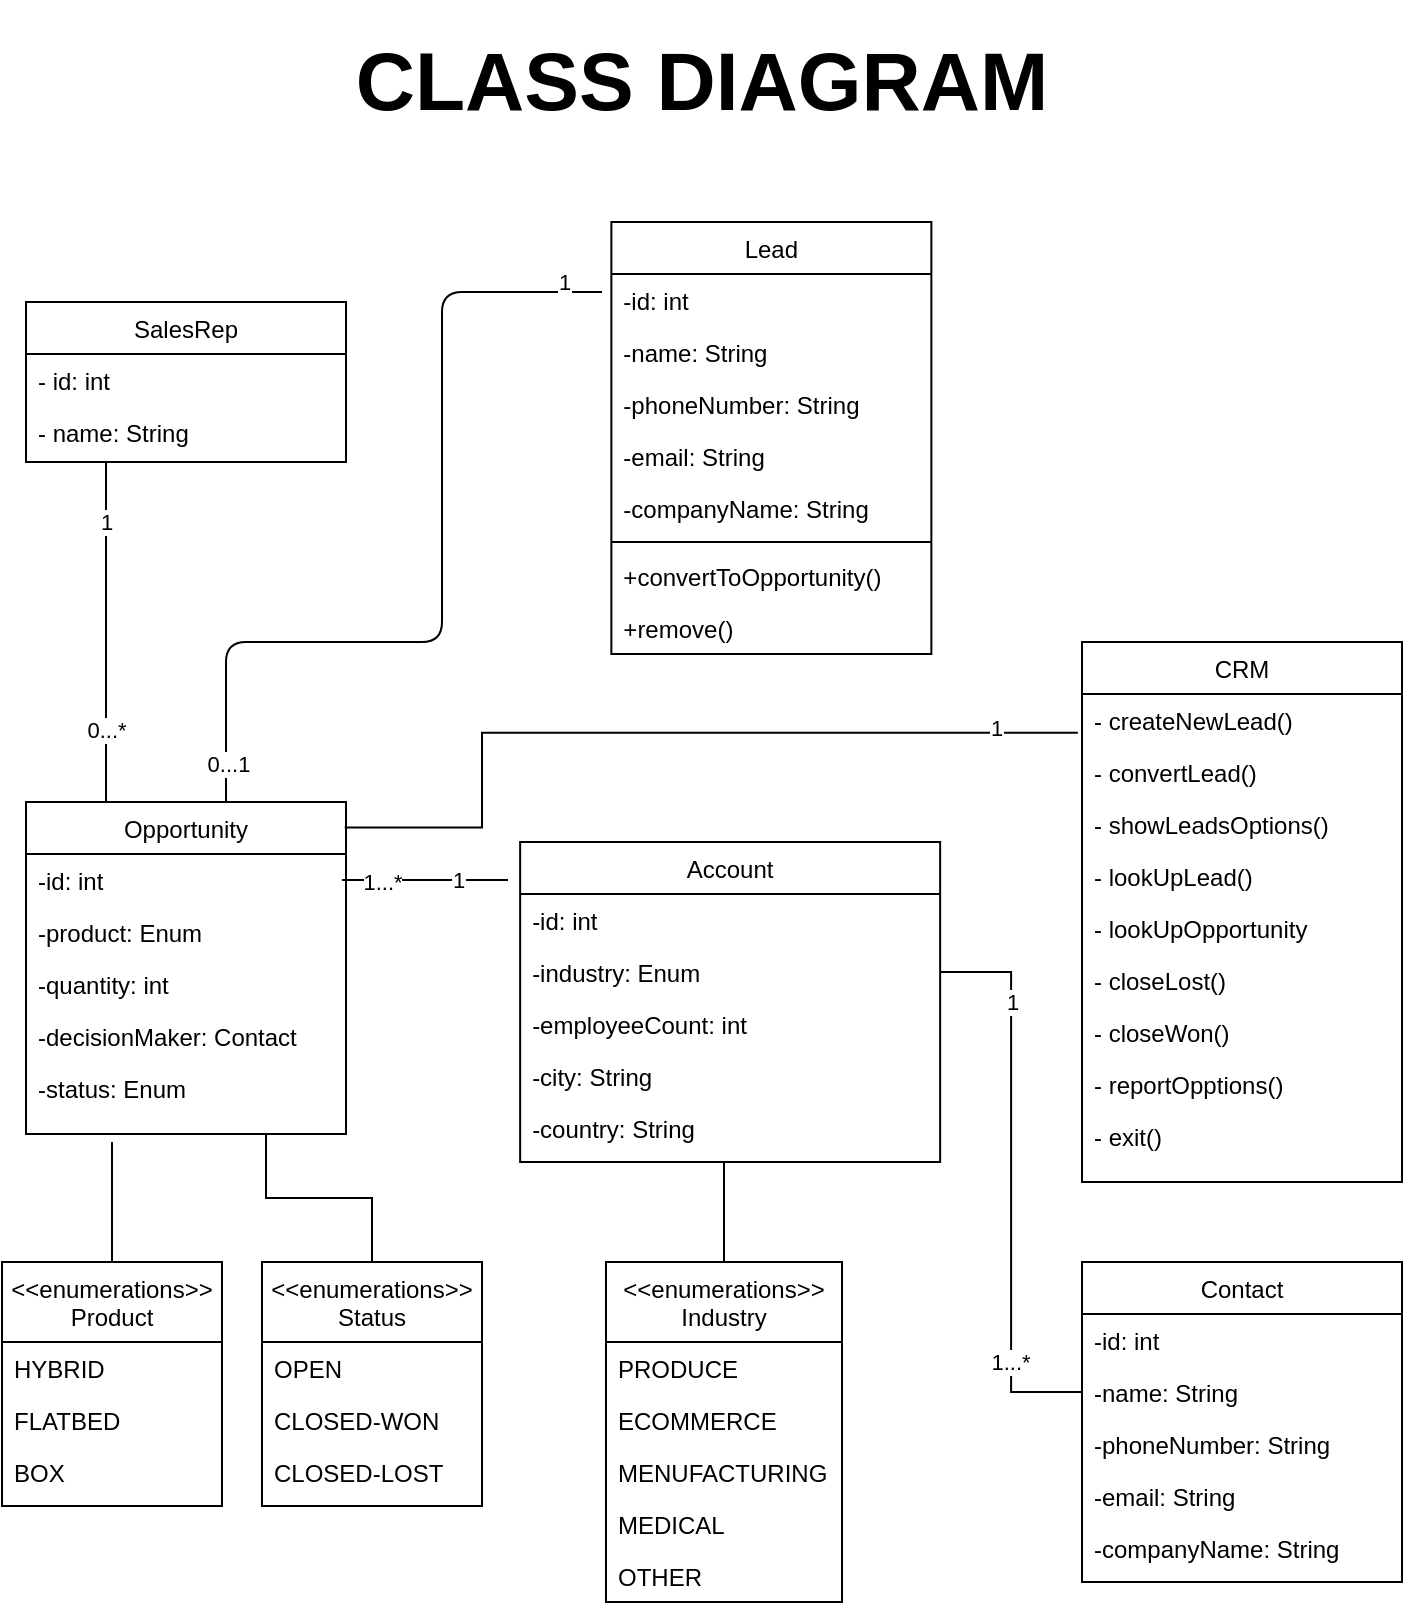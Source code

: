<mxfile version="14.1.8" type="device"><diagram id="qL7Orlwf2a_cwH6NgizI" name="Page-1"><mxGraphModel dx="1551" dy="1151" grid="1" gridSize="10" guides="1" tooltips="1" connect="1" arrows="1" fold="1" page="1" pageScale="1" pageWidth="827" pageHeight="1169" math="0" shadow="0"><root><mxCell id="0"/><mxCell id="1" parent="0"/><mxCell id="x9WejHHwGNEJSGA9zT2S-1" value="Lead" style="swimlane;fontStyle=0;align=center;verticalAlign=top;childLayout=stackLayout;horizontal=1;startSize=26;horizontalStack=0;resizeParent=1;resizeLast=0;collapsible=1;marginBottom=0;rounded=0;shadow=0;strokeWidth=1;" parent="1" vertex="1"><mxGeometry x="368.68" y="130" width="160" height="216" as="geometry"><mxRectangle x="550" y="140" width="160" height="26" as="alternateBounds"/></mxGeometry></mxCell><mxCell id="x9WejHHwGNEJSGA9zT2S-2" value="-id: int" style="text;align=left;verticalAlign=top;spacingLeft=4;spacingRight=4;overflow=hidden;rotatable=0;points=[[0,0.5],[1,0.5]];portConstraint=eastwest;" parent="x9WejHHwGNEJSGA9zT2S-1" vertex="1"><mxGeometry y="26" width="160" height="26" as="geometry"/></mxCell><mxCell id="x9WejHHwGNEJSGA9zT2S-3" value="-name: String" style="text;align=left;verticalAlign=top;spacingLeft=4;spacingRight=4;overflow=hidden;rotatable=0;points=[[0,0.5],[1,0.5]];portConstraint=eastwest;" parent="x9WejHHwGNEJSGA9zT2S-1" vertex="1"><mxGeometry y="52" width="160" height="26" as="geometry"/></mxCell><mxCell id="x9WejHHwGNEJSGA9zT2S-4" value="-phoneNumber: String" style="text;align=left;verticalAlign=top;spacingLeft=4;spacingRight=4;overflow=hidden;rotatable=0;points=[[0,0.5],[1,0.5]];portConstraint=eastwest;rounded=0;shadow=0;html=0;" parent="x9WejHHwGNEJSGA9zT2S-1" vertex="1"><mxGeometry y="78" width="160" height="26" as="geometry"/></mxCell><mxCell id="x9WejHHwGNEJSGA9zT2S-5" value="-email: String" style="text;align=left;verticalAlign=top;spacingLeft=4;spacingRight=4;overflow=hidden;rotatable=0;points=[[0,0.5],[1,0.5]];portConstraint=eastwest;rounded=0;shadow=0;html=0;" parent="x9WejHHwGNEJSGA9zT2S-1" vertex="1"><mxGeometry y="104" width="160" height="26" as="geometry"/></mxCell><mxCell id="x9WejHHwGNEJSGA9zT2S-6" value="-companyName: String" style="text;align=left;verticalAlign=top;spacingLeft=4;spacingRight=4;overflow=hidden;rotatable=0;points=[[0,0.5],[1,0.5]];portConstraint=eastwest;rounded=0;shadow=0;html=0;" parent="x9WejHHwGNEJSGA9zT2S-1" vertex="1"><mxGeometry y="130" width="160" height="26" as="geometry"/></mxCell><mxCell id="x9WejHHwGNEJSGA9zT2S-7" value="" style="line;html=1;strokeWidth=1;align=left;verticalAlign=middle;spacingTop=-1;spacingLeft=3;spacingRight=3;rotatable=0;labelPosition=right;points=[];portConstraint=eastwest;" parent="x9WejHHwGNEJSGA9zT2S-1" vertex="1"><mxGeometry y="156" width="160" height="8" as="geometry"/></mxCell><mxCell id="x9WejHHwGNEJSGA9zT2S-8" value="+convertToOpportunity()" style="text;align=left;verticalAlign=top;spacingLeft=4;spacingRight=4;overflow=hidden;rotatable=0;points=[[0,0.5],[1,0.5]];portConstraint=eastwest;" parent="x9WejHHwGNEJSGA9zT2S-1" vertex="1"><mxGeometry y="164" width="160" height="26" as="geometry"/></mxCell><mxCell id="x9WejHHwGNEJSGA9zT2S-9" value="+remove()" style="text;align=left;verticalAlign=top;spacingLeft=4;spacingRight=4;overflow=hidden;rotatable=0;points=[[0,0.5],[1,0.5]];portConstraint=eastwest;" parent="x9WejHHwGNEJSGA9zT2S-1" vertex="1"><mxGeometry y="190" width="160" height="26" as="geometry"/></mxCell><mxCell id="x9WejHHwGNEJSGA9zT2S-10" value="Account" style="swimlane;fontStyle=0;align=center;verticalAlign=top;childLayout=stackLayout;horizontal=1;startSize=26;horizontalStack=0;resizeParent=1;resizeLast=0;collapsible=1;marginBottom=0;rounded=0;shadow=0;strokeWidth=1;" parent="1" vertex="1"><mxGeometry x="323.07" y="440" width="210" height="160" as="geometry"><mxRectangle x="550" y="140" width="160" height="26" as="alternateBounds"/></mxGeometry></mxCell><mxCell id="x9WejHHwGNEJSGA9zT2S-11" value="-id: int" style="text;align=left;verticalAlign=top;spacingLeft=4;spacingRight=4;overflow=hidden;rotatable=0;points=[[0,0.5],[1,0.5]];portConstraint=eastwest;" parent="x9WejHHwGNEJSGA9zT2S-10" vertex="1"><mxGeometry y="26" width="210" height="26" as="geometry"/></mxCell><mxCell id="x9WejHHwGNEJSGA9zT2S-12" value="-industry: Enum" style="text;align=left;verticalAlign=top;spacingLeft=4;spacingRight=4;overflow=hidden;rotatable=0;points=[[0,0.5],[1,0.5]];portConstraint=eastwest;rounded=0;shadow=0;html=0;" parent="x9WejHHwGNEJSGA9zT2S-10" vertex="1"><mxGeometry y="52" width="210" height="26" as="geometry"/></mxCell><mxCell id="x9WejHHwGNEJSGA9zT2S-13" value="-employeeCount: int" style="text;align=left;verticalAlign=top;spacingLeft=4;spacingRight=4;overflow=hidden;rotatable=0;points=[[0,0.5],[1,0.5]];portConstraint=eastwest;rounded=0;shadow=0;html=0;" parent="x9WejHHwGNEJSGA9zT2S-10" vertex="1"><mxGeometry y="78" width="210" height="26" as="geometry"/></mxCell><mxCell id="x9WejHHwGNEJSGA9zT2S-14" value="-city: String" style="text;align=left;verticalAlign=top;spacingLeft=4;spacingRight=4;overflow=hidden;rotatable=0;points=[[0,0.5],[1,0.5]];portConstraint=eastwest;rounded=0;shadow=0;html=0;" parent="x9WejHHwGNEJSGA9zT2S-10" vertex="1"><mxGeometry y="104" width="210" height="26" as="geometry"/></mxCell><mxCell id="x9WejHHwGNEJSGA9zT2S-15" value="-country: String" style="text;align=left;verticalAlign=top;spacingLeft=4;spacingRight=4;overflow=hidden;rotatable=0;points=[[0,0.5],[1,0.5]];portConstraint=eastwest;rounded=0;shadow=0;html=0;" parent="x9WejHHwGNEJSGA9zT2S-10" vertex="1"><mxGeometry y="130" width="210" height="26" as="geometry"/></mxCell><mxCell id="x9WejHHwGNEJSGA9zT2S-19" style="edgeStyle=orthogonalEdgeStyle;rounded=0;orthogonalLoop=1;jettySize=auto;html=1;exitX=0.25;exitY=0;exitDx=0;exitDy=0;entryX=0.25;entryY=1;entryDx=0;entryDy=0;endArrow=none;endFill=0;" parent="1" source="x9WejHHwGNEJSGA9zT2S-22" target="x9WejHHwGNEJSGA9zT2S-57" edge="1"><mxGeometry relative="1" as="geometry"/></mxCell><mxCell id="x9WejHHwGNEJSGA9zT2S-20" value="1" style="edgeLabel;html=1;align=center;verticalAlign=middle;resizable=0;points=[];" parent="x9WejHHwGNEJSGA9zT2S-19" vertex="1" connectable="0"><mxGeometry x="0.789" y="-3" relative="1" as="geometry"><mxPoint x="-3" y="12" as="offset"/></mxGeometry></mxCell><mxCell id="x9WejHHwGNEJSGA9zT2S-21" value="0...*" style="edgeLabel;html=1;align=center;verticalAlign=middle;resizable=0;points=[];" parent="x9WejHHwGNEJSGA9zT2S-19" vertex="1" connectable="0"><mxGeometry x="-0.737" y="-1" relative="1" as="geometry"><mxPoint x="-1" y="-14" as="offset"/></mxGeometry></mxCell><mxCell id="x9WejHHwGNEJSGA9zT2S-22" value="Opportunity" style="swimlane;fontStyle=0;align=center;verticalAlign=top;childLayout=stackLayout;horizontal=1;startSize=26;horizontalStack=0;resizeParent=1;resizeLast=0;collapsible=1;marginBottom=0;rounded=0;shadow=0;strokeWidth=1;" parent="1" vertex="1"><mxGeometry x="76" y="420" width="160" height="166" as="geometry"><mxRectangle x="550" y="140" width="160" height="26" as="alternateBounds"/></mxGeometry></mxCell><mxCell id="x9WejHHwGNEJSGA9zT2S-23" value="-id: int" style="text;align=left;verticalAlign=top;spacingLeft=4;spacingRight=4;overflow=hidden;rotatable=0;points=[[0,0.5],[1,0.5]];portConstraint=eastwest;" parent="x9WejHHwGNEJSGA9zT2S-22" vertex="1"><mxGeometry y="26" width="160" height="26" as="geometry"/></mxCell><mxCell id="x9WejHHwGNEJSGA9zT2S-24" value="-product: Enum" style="text;align=left;verticalAlign=top;spacingLeft=4;spacingRight=4;overflow=hidden;rotatable=0;points=[[0,0.5],[1,0.5]];portConstraint=eastwest;" parent="x9WejHHwGNEJSGA9zT2S-22" vertex="1"><mxGeometry y="52" width="160" height="26" as="geometry"/></mxCell><mxCell id="x9WejHHwGNEJSGA9zT2S-25" value="-quantity: int" style="text;align=left;verticalAlign=top;spacingLeft=4;spacingRight=4;overflow=hidden;rotatable=0;points=[[0,0.5],[1,0.5]];portConstraint=eastwest;rounded=0;shadow=0;html=0;" parent="x9WejHHwGNEJSGA9zT2S-22" vertex="1"><mxGeometry y="78" width="160" height="26" as="geometry"/></mxCell><mxCell id="x9WejHHwGNEJSGA9zT2S-26" value="-decisionMaker: Contact" style="text;align=left;verticalAlign=top;spacingLeft=4;spacingRight=4;overflow=hidden;rotatable=0;points=[[0,0.5],[1,0.5]];portConstraint=eastwest;rounded=0;shadow=0;html=0;" parent="x9WejHHwGNEJSGA9zT2S-22" vertex="1"><mxGeometry y="104" width="160" height="26" as="geometry"/></mxCell><mxCell id="x9WejHHwGNEJSGA9zT2S-27" value="-status: Enum" style="text;align=left;verticalAlign=top;spacingLeft=4;spacingRight=4;overflow=hidden;rotatable=0;points=[[0,0.5],[1,0.5]];portConstraint=eastwest;rounded=0;shadow=0;html=0;" parent="x9WejHHwGNEJSGA9zT2S-22" vertex="1"><mxGeometry y="130" width="160" height="26" as="geometry"/></mxCell><mxCell id="x9WejHHwGNEJSGA9zT2S-30" value="Contact" style="swimlane;fontStyle=0;align=center;verticalAlign=top;childLayout=stackLayout;horizontal=1;startSize=26;horizontalStack=0;resizeParent=1;resizeLast=0;collapsible=1;marginBottom=0;rounded=0;shadow=0;strokeWidth=1;" parent="1" vertex="1"><mxGeometry x="604" y="650" width="160" height="160" as="geometry"><mxRectangle x="550" y="140" width="160" height="26" as="alternateBounds"/></mxGeometry></mxCell><mxCell id="x9WejHHwGNEJSGA9zT2S-31" value="-id: int" style="text;align=left;verticalAlign=top;spacingLeft=4;spacingRight=4;overflow=hidden;rotatable=0;points=[[0,0.5],[1,0.5]];portConstraint=eastwest;" parent="x9WejHHwGNEJSGA9zT2S-30" vertex="1"><mxGeometry y="26" width="160" height="26" as="geometry"/></mxCell><mxCell id="x9WejHHwGNEJSGA9zT2S-32" value="-name: String" style="text;align=left;verticalAlign=top;spacingLeft=4;spacingRight=4;overflow=hidden;rotatable=0;points=[[0,0.5],[1,0.5]];portConstraint=eastwest;" parent="x9WejHHwGNEJSGA9zT2S-30" vertex="1"><mxGeometry y="52" width="160" height="26" as="geometry"/></mxCell><mxCell id="x9WejHHwGNEJSGA9zT2S-33" value="-phoneNumber: String" style="text;align=left;verticalAlign=top;spacingLeft=4;spacingRight=4;overflow=hidden;rotatable=0;points=[[0,0.5],[1,0.5]];portConstraint=eastwest;rounded=0;shadow=0;html=0;" parent="x9WejHHwGNEJSGA9zT2S-30" vertex="1"><mxGeometry y="78" width="160" height="26" as="geometry"/></mxCell><mxCell id="x9WejHHwGNEJSGA9zT2S-34" value="-email: String" style="text;align=left;verticalAlign=top;spacingLeft=4;spacingRight=4;overflow=hidden;rotatable=0;points=[[0,0.5],[1,0.5]];portConstraint=eastwest;rounded=0;shadow=0;html=0;" parent="x9WejHHwGNEJSGA9zT2S-30" vertex="1"><mxGeometry y="104" width="160" height="26" as="geometry"/></mxCell><mxCell id="x9WejHHwGNEJSGA9zT2S-35" value="-companyName: String" style="text;align=left;verticalAlign=top;spacingLeft=4;spacingRight=4;overflow=hidden;rotatable=0;points=[[0,0.5],[1,0.5]];portConstraint=eastwest;rounded=0;shadow=0;html=0;" parent="x9WejHHwGNEJSGA9zT2S-30" vertex="1"><mxGeometry y="130" width="160" height="26" as="geometry"/></mxCell><mxCell id="x9WejHHwGNEJSGA9zT2S-48" value="" style="endArrow=none;html=1;edgeStyle=orthogonalEdgeStyle;" parent="1" source="x9WejHHwGNEJSGA9zT2S-22" edge="1"><mxGeometry width="50" height="50" relative="1" as="geometry"><mxPoint x="126" y="384" as="sourcePoint"/><mxPoint x="364" y="165" as="targetPoint"/><Array as="points"><mxPoint x="176" y="340"/><mxPoint x="284" y="340"/><mxPoint x="284" y="165"/></Array></mxGeometry></mxCell><mxCell id="x9WejHHwGNEJSGA9zT2S-49" value="0...1" style="edgeLabel;html=1;align=center;verticalAlign=middle;resizable=0;points=[];" parent="x9WejHHwGNEJSGA9zT2S-48" vertex="1" connectable="0"><mxGeometry x="-0.911" y="-1" relative="1" as="geometry"><mxPoint as="offset"/></mxGeometry></mxCell><mxCell id="x9WejHHwGNEJSGA9zT2S-50" value="1" style="edgeLabel;html=1;align=center;verticalAlign=middle;resizable=0;points=[];" parent="x9WejHHwGNEJSGA9zT2S-48" vertex="1" connectable="0"><mxGeometry x="0.939" y="2" relative="1" as="geometry"><mxPoint x="-6" y="-3" as="offset"/></mxGeometry></mxCell><mxCell id="x9WejHHwGNEJSGA9zT2S-51" style="edgeStyle=orthogonalEdgeStyle;rounded=0;orthogonalLoop=1;jettySize=auto;html=1;entryX=0;entryY=0.5;entryDx=0;entryDy=0;startArrow=none;startFill=0;sourcePerimeterSpacing=0;endArrow=none;endFill=0;endSize=6;targetPerimeterSpacing=0;" parent="1" edge="1"><mxGeometry relative="1" as="geometry"><mxPoint x="234" y="459" as="sourcePoint"/><mxPoint x="317" y="459" as="targetPoint"/><Array as="points"><mxPoint x="254" y="459"/><mxPoint x="254" y="459"/></Array></mxGeometry></mxCell><mxCell id="x9WejHHwGNEJSGA9zT2S-53" value="1" style="edgeLabel;html=1;align=center;verticalAlign=middle;resizable=0;points=[];" parent="x9WejHHwGNEJSGA9zT2S-51" vertex="1" connectable="0"><mxGeometry x="-0.741" relative="1" as="geometry"><mxPoint x="47" as="offset"/></mxGeometry></mxCell><mxCell id="6yxiLMNkcY2swMG_t8c0-41" value="1...*" style="edgeLabel;html=1;align=center;verticalAlign=middle;resizable=0;points=[];" parent="x9WejHHwGNEJSGA9zT2S-51" vertex="1" connectable="0"><mxGeometry x="-0.742" y="2" relative="1" as="geometry"><mxPoint x="8.96" y="3" as="offset"/></mxGeometry></mxCell><mxCell id="x9WejHHwGNEJSGA9zT2S-54" style="edgeStyle=orthogonalEdgeStyle;rounded=0;orthogonalLoop=1;jettySize=auto;html=1;entryX=0;entryY=0.5;entryDx=0;entryDy=0;startArrow=none;startFill=0;sourcePerimeterSpacing=0;endArrow=none;endFill=0;endSize=6;targetPerimeterSpacing=0;exitX=1;exitY=0.5;exitDx=0;exitDy=0;" parent="1" source="x9WejHHwGNEJSGA9zT2S-12" target="x9WejHHwGNEJSGA9zT2S-32" edge="1"><mxGeometry relative="1" as="geometry"><mxPoint x="207" y="469" as="sourcePoint"/><mxPoint x="327" y="469" as="targetPoint"/></mxGeometry></mxCell><mxCell id="x9WejHHwGNEJSGA9zT2S-55" value="1" style="edgeLabel;html=1;align=center;verticalAlign=middle;resizable=0;points=[];" parent="x9WejHHwGNEJSGA9zT2S-54" vertex="1" connectable="0"><mxGeometry x="-0.726" relative="1" as="geometry"><mxPoint y="12.18" as="offset"/></mxGeometry></mxCell><mxCell id="x9WejHHwGNEJSGA9zT2S-56" value="1...*" style="edgeLabel;html=1;align=center;verticalAlign=middle;resizable=0;points=[];" parent="x9WejHHwGNEJSGA9zT2S-54" vertex="1" connectable="0"><mxGeometry x="0.691" y="-1" relative="1" as="geometry"><mxPoint y="-6.99" as="offset"/></mxGeometry></mxCell><mxCell id="x9WejHHwGNEJSGA9zT2S-57" value="SalesRep" style="swimlane;fontStyle=0;align=center;verticalAlign=top;childLayout=stackLayout;horizontal=1;startSize=26;horizontalStack=0;resizeParent=1;resizeLast=0;collapsible=1;marginBottom=0;rounded=0;shadow=0;strokeWidth=1;" parent="1" vertex="1"><mxGeometry x="76" y="170" width="160" height="80" as="geometry"><mxRectangle x="550" y="140" width="160" height="26" as="alternateBounds"/></mxGeometry></mxCell><mxCell id="x9WejHHwGNEJSGA9zT2S-58" value="- id: int" style="text;align=left;verticalAlign=top;spacingLeft=4;spacingRight=4;overflow=hidden;rotatable=0;points=[[0,0.5],[1,0.5]];portConstraint=eastwest;" parent="x9WejHHwGNEJSGA9zT2S-57" vertex="1"><mxGeometry y="26" width="160" height="26" as="geometry"/></mxCell><mxCell id="6yxiLMNkcY2swMG_t8c0-43" value="- name: String" style="text;align=left;verticalAlign=top;spacingLeft=4;spacingRight=4;overflow=hidden;rotatable=0;points=[[0,0.5],[1,0.5]];portConstraint=eastwest;" parent="x9WejHHwGNEJSGA9zT2S-57" vertex="1"><mxGeometry y="52" width="160" height="26" as="geometry"/></mxCell><mxCell id="x9WejHHwGNEJSGA9zT2S-62" value="&lt;h1&gt;&lt;font style=&quot;font-size: 41px&quot;&gt;CLASS DIAGRAM&lt;/font&gt;&lt;/h1&gt;" style="text;html=1;strokeColor=none;fillColor=none;align=center;verticalAlign=middle;whiteSpace=wrap;rounded=0;" parent="1" vertex="1"><mxGeometry x="139" y="50" width="550" height="20" as="geometry"/></mxCell><mxCell id="6yxiLMNkcY2swMG_t8c0-9" style="edgeStyle=orthogonalEdgeStyle;rounded=0;orthogonalLoop=1;jettySize=auto;html=1;endArrow=none;endFill=0;" parent="1" source="6yxiLMNkcY2swMG_t8c0-2" edge="1"><mxGeometry relative="1" as="geometry"><mxPoint x="119" y="590" as="targetPoint"/><Array as="points"><mxPoint x="119" y="610"/></Array></mxGeometry></mxCell><mxCell id="6yxiLMNkcY2swMG_t8c0-2" value="&lt;&lt;enumerations&gt;&gt;&#10;Product" style="swimlane;fontStyle=0;align=center;verticalAlign=top;childLayout=stackLayout;horizontal=1;startSize=40;horizontalStack=0;resizeParent=1;resizeLast=0;collapsible=1;marginBottom=0;rounded=0;shadow=0;strokeWidth=1;" parent="1" vertex="1"><mxGeometry x="64" y="650" width="110" height="122" as="geometry"><mxRectangle x="50" y="990" width="160" height="26" as="alternateBounds"/></mxGeometry></mxCell><mxCell id="6yxiLMNkcY2swMG_t8c0-7" style="edgeStyle=orthogonalEdgeStyle;rounded=0;orthogonalLoop=1;jettySize=auto;html=1;exitX=1;exitY=0.5;exitDx=0;exitDy=0;" parent="6yxiLMNkcY2swMG_t8c0-2" edge="1"><mxGeometry relative="1" as="geometry"><mxPoint x="120" y="39" as="sourcePoint"/><mxPoint x="120" y="39" as="targetPoint"/></mxGeometry></mxCell><mxCell id="6yxiLMNkcY2swMG_t8c0-10" value="HYBRID" style="text;align=left;verticalAlign=top;spacingLeft=4;spacingRight=4;overflow=hidden;rotatable=0;points=[[0,0.5],[1,0.5]];portConstraint=eastwest;" parent="6yxiLMNkcY2swMG_t8c0-2" vertex="1"><mxGeometry y="40" width="110" height="26" as="geometry"/></mxCell><mxCell id="6yxiLMNkcY2swMG_t8c0-11" value="FLATBED" style="text;align=left;verticalAlign=top;spacingLeft=4;spacingRight=4;overflow=hidden;rotatable=0;points=[[0,0.5],[1,0.5]];portConstraint=eastwest;" parent="6yxiLMNkcY2swMG_t8c0-2" vertex="1"><mxGeometry y="66" width="110" height="26" as="geometry"/></mxCell><mxCell id="6yxiLMNkcY2swMG_t8c0-12" value="BOX" style="text;align=left;verticalAlign=top;spacingLeft=4;spacingRight=4;overflow=hidden;rotatable=0;points=[[0,0.5],[1,0.5]];portConstraint=eastwest;" parent="6yxiLMNkcY2swMG_t8c0-2" vertex="1"><mxGeometry y="92" width="110" height="26" as="geometry"/></mxCell><mxCell id="6yxiLMNkcY2swMG_t8c0-19" style="edgeStyle=orthogonalEdgeStyle;rounded=0;orthogonalLoop=1;jettySize=auto;html=1;endArrow=none;endFill=0;entryX=0.75;entryY=1;entryDx=0;entryDy=0;" parent="1" source="6yxiLMNkcY2swMG_t8c0-13" target="x9WejHHwGNEJSGA9zT2S-22" edge="1"><mxGeometry relative="1" as="geometry"><mxPoint x="194" y="610" as="targetPoint"/></mxGeometry></mxCell><mxCell id="6yxiLMNkcY2swMG_t8c0-13" value="&lt;&lt;enumerations&gt;&gt;&#10;Status" style="swimlane;fontStyle=0;align=center;verticalAlign=top;childLayout=stackLayout;horizontal=1;startSize=40;horizontalStack=0;resizeParent=1;resizeLast=0;collapsible=1;marginBottom=0;rounded=0;shadow=0;strokeWidth=1;" parent="1" vertex="1"><mxGeometry x="194" y="650" width="110" height="122" as="geometry"><mxRectangle x="50" y="990" width="160" height="26" as="alternateBounds"/></mxGeometry></mxCell><mxCell id="6yxiLMNkcY2swMG_t8c0-14" style="edgeStyle=orthogonalEdgeStyle;rounded=0;orthogonalLoop=1;jettySize=auto;html=1;exitX=1;exitY=0.5;exitDx=0;exitDy=0;" parent="6yxiLMNkcY2swMG_t8c0-13" edge="1"><mxGeometry relative="1" as="geometry"><mxPoint x="120" y="39" as="sourcePoint"/><mxPoint x="120" y="39" as="targetPoint"/></mxGeometry></mxCell><mxCell id="6yxiLMNkcY2swMG_t8c0-15" value="OPEN" style="text;align=left;verticalAlign=top;spacingLeft=4;spacingRight=4;overflow=hidden;rotatable=0;points=[[0,0.5],[1,0.5]];portConstraint=eastwest;" parent="6yxiLMNkcY2swMG_t8c0-13" vertex="1"><mxGeometry y="40" width="110" height="26" as="geometry"/></mxCell><mxCell id="6yxiLMNkcY2swMG_t8c0-16" value="CLOSED-WON" style="text;align=left;verticalAlign=top;spacingLeft=4;spacingRight=4;overflow=hidden;rotatable=0;points=[[0,0.5],[1,0.5]];portConstraint=eastwest;" parent="6yxiLMNkcY2swMG_t8c0-13" vertex="1"><mxGeometry y="66" width="110" height="26" as="geometry"/></mxCell><mxCell id="6yxiLMNkcY2swMG_t8c0-17" value="CLOSED-LOST" style="text;align=left;verticalAlign=top;spacingLeft=4;spacingRight=4;overflow=hidden;rotatable=0;points=[[0,0.5],[1,0.5]];portConstraint=eastwest;" parent="6yxiLMNkcY2swMG_t8c0-13" vertex="1"><mxGeometry y="92" width="110" height="26" as="geometry"/></mxCell><mxCell id="Tp5DIzuQedYfuKkOHsZD-1" style="edgeStyle=orthogonalEdgeStyle;rounded=0;orthogonalLoop=1;jettySize=auto;html=1;endArrow=none;endFill=0;" edge="1" parent="1" source="6yxiLMNkcY2swMG_t8c0-20"><mxGeometry relative="1" as="geometry"><mxPoint x="425" y="600" as="targetPoint"/></mxGeometry></mxCell><mxCell id="6yxiLMNkcY2swMG_t8c0-20" value="&lt;&lt;enumerations&gt;&gt;&#10;Industry" style="swimlane;fontStyle=0;align=center;verticalAlign=top;childLayout=stackLayout;horizontal=1;startSize=40;horizontalStack=0;resizeParent=1;resizeLast=0;collapsible=1;marginBottom=0;rounded=0;shadow=0;strokeWidth=1;" parent="1" vertex="1"><mxGeometry x="366" y="650" width="118" height="170" as="geometry"><mxRectangle x="50" y="990" width="160" height="26" as="alternateBounds"/></mxGeometry></mxCell><mxCell id="6yxiLMNkcY2swMG_t8c0-21" style="edgeStyle=orthogonalEdgeStyle;rounded=0;orthogonalLoop=1;jettySize=auto;html=1;exitX=1;exitY=0.5;exitDx=0;exitDy=0;" parent="6yxiLMNkcY2swMG_t8c0-20" edge="1"><mxGeometry relative="1" as="geometry"><mxPoint x="120" y="39" as="sourcePoint"/><mxPoint x="120" y="39" as="targetPoint"/></mxGeometry></mxCell><mxCell id="6yxiLMNkcY2swMG_t8c0-22" value="PRODUCE" style="text;align=left;verticalAlign=top;spacingLeft=4;spacingRight=4;overflow=hidden;rotatable=0;points=[[0,0.5],[1,0.5]];portConstraint=eastwest;" parent="6yxiLMNkcY2swMG_t8c0-20" vertex="1"><mxGeometry y="40" width="118" height="26" as="geometry"/></mxCell><mxCell id="6yxiLMNkcY2swMG_t8c0-23" value="ECOMMERCE" style="text;align=left;verticalAlign=top;spacingLeft=4;spacingRight=4;overflow=hidden;rotatable=0;points=[[0,0.5],[1,0.5]];portConstraint=eastwest;" parent="6yxiLMNkcY2swMG_t8c0-20" vertex="1"><mxGeometry y="66" width="118" height="26" as="geometry"/></mxCell><mxCell id="6yxiLMNkcY2swMG_t8c0-24" value="MENUFACTURING" style="text;align=left;verticalAlign=top;spacingLeft=4;spacingRight=4;overflow=hidden;rotatable=0;points=[[0,0.5],[1,0.5]];portConstraint=eastwest;" parent="6yxiLMNkcY2swMG_t8c0-20" vertex="1"><mxGeometry y="92" width="118" height="26" as="geometry"/></mxCell><mxCell id="6yxiLMNkcY2swMG_t8c0-25" value="MEDICAL" style="text;align=left;verticalAlign=top;spacingLeft=4;spacingRight=4;overflow=hidden;rotatable=0;points=[[0,0.5],[1,0.5]];portConstraint=eastwest;" parent="6yxiLMNkcY2swMG_t8c0-20" vertex="1"><mxGeometry y="118" width="118" height="26" as="geometry"/></mxCell><mxCell id="6yxiLMNkcY2swMG_t8c0-26" value="OTHER" style="text;align=left;verticalAlign=top;spacingLeft=4;spacingRight=4;overflow=hidden;rotatable=0;points=[[0,0.5],[1,0.5]];portConstraint=eastwest;" parent="6yxiLMNkcY2swMG_t8c0-20" vertex="1"><mxGeometry y="144" width="118" height="26" as="geometry"/></mxCell><mxCell id="6yxiLMNkcY2swMG_t8c0-28" value="CRM" style="swimlane;fontStyle=0;align=center;verticalAlign=top;childLayout=stackLayout;horizontal=1;startSize=26;horizontalStack=0;resizeParent=1;resizeLast=0;collapsible=1;marginBottom=0;rounded=0;shadow=0;strokeWidth=1;" parent="1" vertex="1"><mxGeometry x="604" y="340" width="160" height="270" as="geometry"><mxRectangle x="550" y="140" width="160" height="26" as="alternateBounds"/></mxGeometry></mxCell><mxCell id="6yxiLMNkcY2swMG_t8c0-29" value="- createNewLead()" style="text;align=left;verticalAlign=top;spacingLeft=4;spacingRight=4;overflow=hidden;rotatable=0;points=[[0,0.5],[1,0.5]];portConstraint=eastwest;" parent="6yxiLMNkcY2swMG_t8c0-28" vertex="1"><mxGeometry y="26" width="160" height="26" as="geometry"/></mxCell><mxCell id="6yxiLMNkcY2swMG_t8c0-30" value="- convertLead()" style="text;align=left;verticalAlign=top;spacingLeft=4;spacingRight=4;overflow=hidden;rotatable=0;points=[[0,0.5],[1,0.5]];portConstraint=eastwest;" parent="6yxiLMNkcY2swMG_t8c0-28" vertex="1"><mxGeometry y="52" width="160" height="26" as="geometry"/></mxCell><mxCell id="6yxiLMNkcY2swMG_t8c0-31" value="- showLeadsOptions()" style="text;align=left;verticalAlign=top;spacingLeft=4;spacingRight=4;overflow=hidden;rotatable=0;points=[[0,0.5],[1,0.5]];portConstraint=eastwest;rounded=0;shadow=0;html=0;" parent="6yxiLMNkcY2swMG_t8c0-28" vertex="1"><mxGeometry y="78" width="160" height="26" as="geometry"/></mxCell><mxCell id="6yxiLMNkcY2swMG_t8c0-32" value="- lookUpLead()" style="text;align=left;verticalAlign=top;spacingLeft=4;spacingRight=4;overflow=hidden;rotatable=0;points=[[0,0.5],[1,0.5]];portConstraint=eastwest;rounded=0;shadow=0;html=0;" parent="6yxiLMNkcY2swMG_t8c0-28" vertex="1"><mxGeometry y="104" width="160" height="26" as="geometry"/></mxCell><mxCell id="6yxiLMNkcY2swMG_t8c0-33" value="- lookUpOpportunity" style="text;align=left;verticalAlign=top;spacingLeft=4;spacingRight=4;overflow=hidden;rotatable=0;points=[[0,0.5],[1,0.5]];portConstraint=eastwest;rounded=0;shadow=0;html=0;" parent="6yxiLMNkcY2swMG_t8c0-28" vertex="1"><mxGeometry y="130" width="160" height="26" as="geometry"/></mxCell><mxCell id="6yxiLMNkcY2swMG_t8c0-35" value="- closeLost()" style="text;align=left;verticalAlign=top;spacingLeft=4;spacingRight=4;overflow=hidden;rotatable=0;points=[[0,0.5],[1,0.5]];portConstraint=eastwest;rounded=0;shadow=0;html=0;" parent="6yxiLMNkcY2swMG_t8c0-28" vertex="1"><mxGeometry y="156" width="160" height="26" as="geometry"/></mxCell><mxCell id="6yxiLMNkcY2swMG_t8c0-36" value="- closeWon()" style="text;align=left;verticalAlign=top;spacingLeft=4;spacingRight=4;overflow=hidden;rotatable=0;points=[[0,0.5],[1,0.5]];portConstraint=eastwest;rounded=0;shadow=0;html=0;" parent="6yxiLMNkcY2swMG_t8c0-28" vertex="1"><mxGeometry y="182" width="160" height="26" as="geometry"/></mxCell><mxCell id="6yxiLMNkcY2swMG_t8c0-37" value="- reportOpptions()" style="text;align=left;verticalAlign=top;spacingLeft=4;spacingRight=4;overflow=hidden;rotatable=0;points=[[0,0.5],[1,0.5]];portConstraint=eastwest;rounded=0;shadow=0;html=0;" parent="6yxiLMNkcY2swMG_t8c0-28" vertex="1"><mxGeometry y="208" width="160" height="26" as="geometry"/></mxCell><mxCell id="6yxiLMNkcY2swMG_t8c0-38" value="- exit()" style="text;align=left;verticalAlign=top;spacingLeft=4;spacingRight=4;overflow=hidden;rotatable=0;points=[[0,0.5],[1,0.5]];portConstraint=eastwest;rounded=0;shadow=0;html=0;" parent="6yxiLMNkcY2swMG_t8c0-28" vertex="1"><mxGeometry y="234" width="160" height="26" as="geometry"/></mxCell><mxCell id="6yxiLMNkcY2swMG_t8c0-39" style="edgeStyle=orthogonalEdgeStyle;rounded=0;orthogonalLoop=1;jettySize=auto;html=1;entryX=-0.013;entryY=0.745;entryDx=0;entryDy=0;entryPerimeter=0;endArrow=none;endFill=0;exitX=0.996;exitY=0.077;exitDx=0;exitDy=0;exitPerimeter=0;" parent="1" source="x9WejHHwGNEJSGA9zT2S-22" target="6yxiLMNkcY2swMG_t8c0-29" edge="1"><mxGeometry relative="1" as="geometry"><Array as="points"><mxPoint x="304" y="433"/><mxPoint x="304" y="385"/></Array></mxGeometry></mxCell><mxCell id="6yxiLMNkcY2swMG_t8c0-40" value="1" style="edgeLabel;html=1;align=center;verticalAlign=middle;resizable=0;points=[];" parent="6yxiLMNkcY2swMG_t8c0-39" vertex="1" connectable="0"><mxGeometry x="0.803" y="3" relative="1" as="geometry"><mxPoint as="offset"/></mxGeometry></mxCell></root></mxGraphModel></diagram></mxfile>